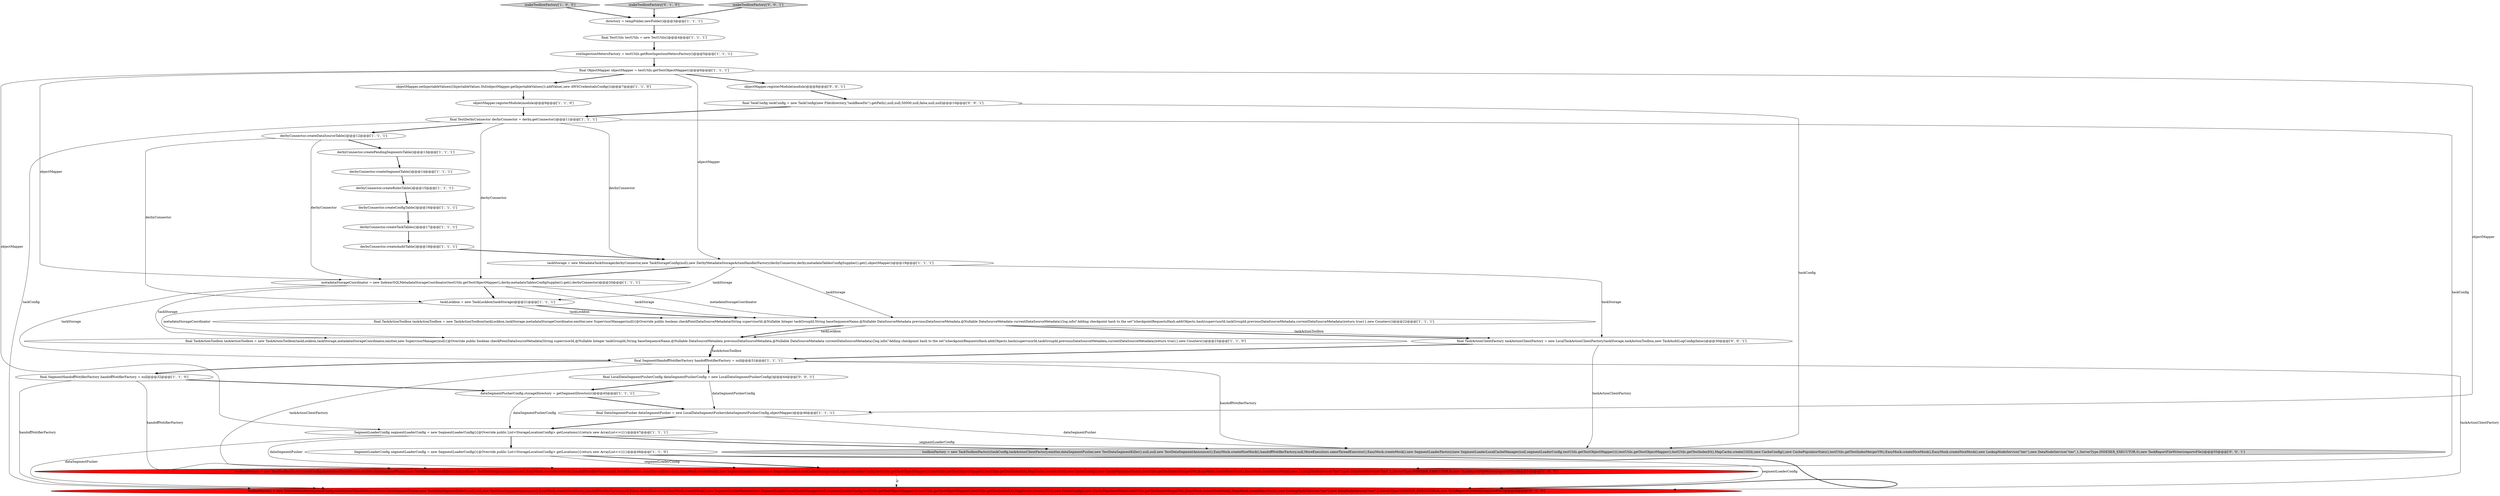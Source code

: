 digraph {
25 [style = filled, label = "taskStorage = new MetadataTaskStorage(derbyConnector,new TaskStorageConfig(null),new DerbyMetadataStorageActionHandlerFactory(derbyConnector,derby.metadataTablesConfigSupplier().get(),objectMapper))@@@19@@@['1', '1', '1']", fillcolor = white, shape = ellipse image = "AAA0AAABBB1BBB"];
15 [style = filled, label = "final DataSegmentPusher dataSegmentPusher = new LocalDataSegmentPusher(dataSegmentPusherConfig,objectMapper)@@@46@@@['1', '1', '1']", fillcolor = white, shape = ellipse image = "AAA0AAABBB1BBB"];
13 [style = filled, label = "objectMapper.registerModule(module)@@@9@@@['1', '1', '0']", fillcolor = white, shape = ellipse image = "AAA0AAABBB1BBB"];
28 [style = filled, label = "toolboxFactory = new TaskToolboxFactory(taskConfig,taskActionClientFactory,emitter,dataSegmentPusher,new TestDataSegmentKiller(),null,null,new TestDataSegmentAnnouncer(),EasyMock.createNiceMock(),handoffNotifierFactory,null,Execs.directExecutor(),EasyMock.createMock(),new SegmentLoaderFactory(new SegmentLoaderLocalCacheManager(null,segmentLoaderConfig,testUtils.getTestObjectMapper())),testUtils.getTestObjectMapper(),testUtils.getTestIndexIO(),MapCache.create(1024),new CacheConfig(),new CachePopulatorStats(),testUtils.getTestIndexMergerV9(),EasyMock.createNiceMock(),EasyMock.createNiceMock(),new LookupNodeService(\"tier\"),new DataNodeService(\"tier\",1,ServerType.INDEXER_EXECUTOR,0),new TaskReportFileWriter(reportsFile))@@@54@@@['0', '1', '0']", fillcolor = red, shape = ellipse image = "AAA1AAABBB2BBB"];
22 [style = filled, label = "final SegmentHandoffNotifierFactory handoffNotifierFactory = null@@@31@@@['1', '1', '1']", fillcolor = white, shape = ellipse image = "AAA0AAABBB1BBB"];
19 [style = filled, label = "toolboxFactory = new TaskToolboxFactory(taskConfig,taskActionClientFactory,emitter,dataSegmentPusher,new TestDataSegmentKiller(),null,null,new TestDataSegmentAnnouncer(),EasyMock.createNiceMock(),handoffNotifierFactory,null,MoreExecutors.sameThreadExecutor(),EasyMock.createMock(),new SegmentLoaderFactory(new SegmentLoaderLocalCacheManager(null,segmentLoaderConfig,testUtils.getTestObjectMapper())),testUtils.getTestObjectMapper(),testUtils.getTestIndexIO(),MapCache.create(1024),new CacheConfig(),new CachePopulatorStats(),testUtils.getTestIndexMergerV9(),EasyMock.createNiceMock(),EasyMock.createNiceMock(),new LookupNodeService(\"tier\"),new DataNodeService(\"tier\",1,ServerType.INDEXER_EXECUTOR,0),new TaskReportFileWriter(reportsFile))@@@54@@@['1', '0', '0']", fillcolor = red, shape = ellipse image = "AAA1AAABBB1BBB"];
24 [style = filled, label = "final TestDerbyConnector derbyConnector = derby.getConnector()@@@11@@@['1', '1', '1']", fillcolor = white, shape = ellipse image = "AAA0AAABBB1BBB"];
3 [style = filled, label = "metadataStorageCoordinator = new IndexerSQLMetadataStorageCoordinator(testUtils.getTestObjectMapper(),derby.metadataTablesConfigSupplier().get(),derbyConnector)@@@20@@@['1', '1', '1']", fillcolor = white, shape = ellipse image = "AAA0AAABBB1BBB"];
7 [style = filled, label = "final SegmentHandoffNotifierFactory handoffNotifierFactory = null@@@32@@@['1', '1', '0']", fillcolor = white, shape = ellipse image = "AAA0AAABBB1BBB"];
12 [style = filled, label = "derbyConnector.createDataSourceTable()@@@12@@@['1', '1', '1']", fillcolor = white, shape = ellipse image = "AAA0AAABBB1BBB"];
9 [style = filled, label = "derbyConnector.createAuditTable()@@@18@@@['1', '1', '1']", fillcolor = white, shape = ellipse image = "AAA0AAABBB1BBB"];
33 [style = filled, label = "final TaskConfig taskConfig = new TaskConfig(new File(directory,\"taskBaseDir\").getPath(),null,null,50000,null,false,null,null)@@@10@@@['0', '0', '1']", fillcolor = white, shape = ellipse image = "AAA0AAABBB3BBB"];
8 [style = filled, label = "final TestUtils testUtils = new TestUtils()@@@4@@@['1', '1', '1']", fillcolor = white, shape = ellipse image = "AAA0AAABBB1BBB"];
14 [style = filled, label = "final TaskActionToolbox taskActionToolbox = new TaskActionToolbox(taskLockbox,taskStorage,metadataStorageCoordinator,emitter,new SupervisorManager(null){@Override public boolean checkPointDataSourceMetadata(String supervisorId,@Nullable Integer taskGroupId,String baseSequenceName,@Nullable DataSourceMetadata previousDataSourceMetadata,@Nullable DataSourceMetadata currentDataSourceMetadata){log.info(\"Adding checkpoint hash to the set\")checkpointRequestsHash.add(Objects.hash(supervisorId,taskGroupId,previousDataSourceMetadata,currentDataSourceMetadata))return true}},new Counters())@@@22@@@['1', '1', '1']", fillcolor = white, shape = ellipse image = "AAA0AAABBB1BBB"];
29 [style = filled, label = "final LocalDataSegmentPusherConfig dataSegmentPusherConfig = new LocalDataSegmentPusherConfig()@@@44@@@['0', '0', '1']", fillcolor = white, shape = ellipse image = "AAA0AAABBB3BBB"];
0 [style = filled, label = "directory = tempFolder.newFolder()@@@3@@@['1', '1', '1']", fillcolor = white, shape = ellipse image = "AAA0AAABBB1BBB"];
5 [style = filled, label = "final TaskActionToolbox taskActionToolbox = new TaskActionToolbox(taskLockbox,taskStorage,metadataStorageCoordinator,emitter,new SupervisorManager(null){@Override public boolean checkPointDataSourceMetadata(String supervisorId,@Nullable Integer taskGroupId,String baseSequenceName,@Nullable DataSourceMetadata previousDataSourceMetadata,@Nullable DataSourceMetadata currentDataSourceMetadata){log.info(\"Adding checkpoint hash to the set\")checkpointRequestsHash.add(Objects.hash(supervisorId,taskGroupId,previousDataSourceMetadata,currentDataSourceMetadata))return true}},new Counters())@@@23@@@['1', '1', '0']", fillcolor = white, shape = ellipse image = "AAA0AAABBB1BBB"];
34 [style = filled, label = "final TaskActionClientFactory taskActionClientFactory = new LocalTaskActionClientFactory(taskStorage,taskActionToolbox,new TaskAuditLogConfig(false))@@@30@@@['0', '0', '1']", fillcolor = white, shape = ellipse image = "AAA0AAABBB3BBB"];
21 [style = filled, label = "derbyConnector.createTaskTables()@@@17@@@['1', '1', '1']", fillcolor = white, shape = ellipse image = "AAA0AAABBB1BBB"];
4 [style = filled, label = "SegmentLoaderConfig segmentLoaderConfig = new SegmentLoaderConfig(){@Override public List<StorageLocationConfig> getLocations(){return new ArrayList<>()}}@@@47@@@['1', '1', '1']", fillcolor = white, shape = ellipse image = "AAA0AAABBB1BBB"];
2 [style = filled, label = "SegmentLoaderConfig segmentLoaderConfig = new SegmentLoaderConfig(){@Override public List<StorageLocationConfig> getLocations(){return new ArrayList<>()}}@@@48@@@['1', '1', '0']", fillcolor = white, shape = ellipse image = "AAA0AAABBB1BBB"];
20 [style = filled, label = "derbyConnector.createPendingSegmentsTable()@@@13@@@['1', '1', '1']", fillcolor = white, shape = ellipse image = "AAA0AAABBB1BBB"];
23 [style = filled, label = "makeToolboxFactory['1', '0', '0']", fillcolor = lightgray, shape = diamond image = "AAA0AAABBB1BBB"];
31 [style = filled, label = "objectMapper.registerModule(module)@@@8@@@['0', '0', '1']", fillcolor = white, shape = ellipse image = "AAA0AAABBB3BBB"];
18 [style = filled, label = "dataSegmentPusherConfig.storageDirectory = getSegmentDirectory()@@@45@@@['1', '1', '1']", fillcolor = white, shape = ellipse image = "AAA0AAABBB1BBB"];
27 [style = filled, label = "makeToolboxFactory['0', '1', '0']", fillcolor = lightgray, shape = diamond image = "AAA0AAABBB2BBB"];
30 [style = filled, label = "toolboxFactory = new TaskToolboxFactory(taskConfig,taskActionClientFactory,emitter,dataSegmentPusher,new TestDataSegmentKiller(),null,null,new TestDataSegmentAnnouncer(),EasyMock.createNiceMock(),handoffNotifierFactory,null,MoreExecutors.sameThreadExecutor(),EasyMock.createMock(),new SegmentLoaderFactory(new SegmentLoaderLocalCacheManager(null,segmentLoaderConfig,testUtils.getTestObjectMapper())),testUtils.getTestObjectMapper(),testUtils.getTestIndexIO(),MapCache.create(1024),new CacheConfig(),new CachePopulatorStats(),testUtils.getTestIndexMergerV9(),EasyMock.createNiceMock(),EasyMock.createNiceMock(),new LookupNodeService(\"tier\"),new DataNodeService(\"tier\",1,ServerType.INDEXER_EXECUTOR,0),new TaskReportFileWriter(reportsFile))@@@53@@@['0', '0', '1']", fillcolor = lightgray, shape = ellipse image = "AAA0AAABBB3BBB"];
26 [style = filled, label = "rowIngestionMetersFactory = testUtils.getRowIngestionMetersFactory()@@@5@@@['1', '1', '1']", fillcolor = white, shape = ellipse image = "AAA0AAABBB1BBB"];
17 [style = filled, label = "derbyConnector.createConfigTable()@@@16@@@['1', '1', '1']", fillcolor = white, shape = ellipse image = "AAA0AAABBB1BBB"];
11 [style = filled, label = "objectMapper.setInjectableValues(((InjectableValues.Std)objectMapper.getInjectableValues()).addValue(,new AWSCredentialsConfig()))@@@7@@@['1', '1', '0']", fillcolor = white, shape = ellipse image = "AAA0AAABBB1BBB"];
16 [style = filled, label = "final ObjectMapper objectMapper = testUtils.getTestObjectMapper()@@@6@@@['1', '1', '1']", fillcolor = white, shape = ellipse image = "AAA0AAABBB1BBB"];
1 [style = filled, label = "derbyConnector.createSegmentTable()@@@14@@@['1', '1', '1']", fillcolor = white, shape = ellipse image = "AAA0AAABBB1BBB"];
10 [style = filled, label = "derbyConnector.createRulesTable()@@@15@@@['1', '1', '1']", fillcolor = white, shape = ellipse image = "AAA0AAABBB1BBB"];
6 [style = filled, label = "taskLockbox = new TaskLockbox(taskStorage)@@@21@@@['1', '1', '1']", fillcolor = white, shape = ellipse image = "AAA0AAABBB1BBB"];
32 [style = filled, label = "makeToolboxFactory['0', '0', '1']", fillcolor = lightgray, shape = diamond image = "AAA0AAABBB3BBB"];
29->15 [style = solid, label="dataSegmentPusherConfig"];
24->12 [style = bold, label=""];
2->19 [style = bold, label=""];
16->11 [style = bold, label=""];
13->24 [style = bold, label=""];
2->28 [style = solid, label="segmentLoaderConfig"];
27->0 [style = bold, label=""];
3->22 [style = solid, label="taskStorage"];
6->14 [style = solid, label="taskLockbox"];
16->3 [style = solid, label="objectMapper"];
22->19 [style = solid, label="taskActionClientFactory"];
12->6 [style = solid, label="derbyConnector"];
2->19 [style = solid, label="segmentLoaderConfig"];
32->0 [style = bold, label=""];
14->5 [style = solid, label="taskLockbox"];
25->3 [style = bold, label=""];
18->15 [style = bold, label=""];
7->28 [style = solid, label="handoffNotifierFactory"];
22->29 [style = bold, label=""];
12->20 [style = bold, label=""];
3->6 [style = bold, label=""];
14->34 [style = bold, label=""];
10->17 [style = bold, label=""];
4->2 [style = bold, label=""];
4->28 [style = solid, label="dataSegmentPusher"];
20->1 [style = bold, label=""];
3->14 [style = solid, label="taskStorage"];
4->30 [style = solid, label="segmentLoaderConfig"];
23->0 [style = bold, label=""];
3->14 [style = solid, label="metadataStorageCoordinator"];
22->30 [style = solid, label="handoffNotifierFactory"];
22->7 [style = bold, label=""];
16->4 [style = solid, label="objectMapper"];
7->19 [style = solid, label="handoffNotifierFactory"];
34->22 [style = bold, label=""];
29->18 [style = bold, label=""];
16->25 [style = solid, label="objectMapper"];
24->3 [style = solid, label="derbyConnector"];
25->34 [style = solid, label="taskStorage"];
6->14 [style = bold, label=""];
4->19 [style = solid, label="dataSegmentPusher"];
26->16 [style = bold, label=""];
5->22 [style = solid, label="taskActionToolbox"];
21->9 [style = bold, label=""];
4->30 [style = bold, label=""];
6->5 [style = solid, label="metadataStorageCoordinator"];
34->30 [style = solid, label="taskActionClientFactory"];
24->25 [style = solid, label="derbyConnector"];
25->14 [style = solid, label="taskStorage"];
16->31 [style = bold, label=""];
31->33 [style = bold, label=""];
9->25 [style = bold, label=""];
33->24 [style = bold, label=""];
11->13 [style = bold, label=""];
24->28 [style = solid, label="taskConfig"];
33->30 [style = solid, label="taskConfig"];
0->8 [style = bold, label=""];
15->4 [style = bold, label=""];
19->28 [style = dashed, label="0"];
14->34 [style = solid, label="taskActionToolbox"];
7->18 [style = bold, label=""];
3->5 [style = solid, label="taskStorage"];
22->28 [style = solid, label="taskActionClientFactory"];
12->3 [style = solid, label="derbyConnector"];
1->10 [style = bold, label=""];
5->22 [style = bold, label=""];
24->19 [style = solid, label="taskConfig"];
17->21 [style = bold, label=""];
2->28 [style = bold, label=""];
18->4 [style = solid, label="dataSegmentPusherConfig"];
16->15 [style = solid, label="objectMapper"];
15->30 [style = solid, label="dataSegmentPusher"];
25->6 [style = solid, label="taskStorage"];
14->5 [style = bold, label=""];
8->26 [style = bold, label=""];
}
